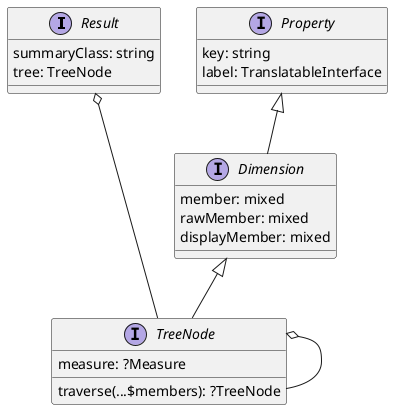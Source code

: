 @startuml

interface Result {
    summaryClass: string
    tree: TreeNode
}

Result o--- TreeNode

interface Property {
    key: string
    label: TranslatableInterface
}

interface Dimension extends Property{
    member: mixed
    rawMember: mixed
    displayMember: mixed
}

interface TreeNode extends Dimension {
    measure: ?Measure
    traverse(...$members): ?TreeNode
}

TreeNode o-- TreeNode

@endu